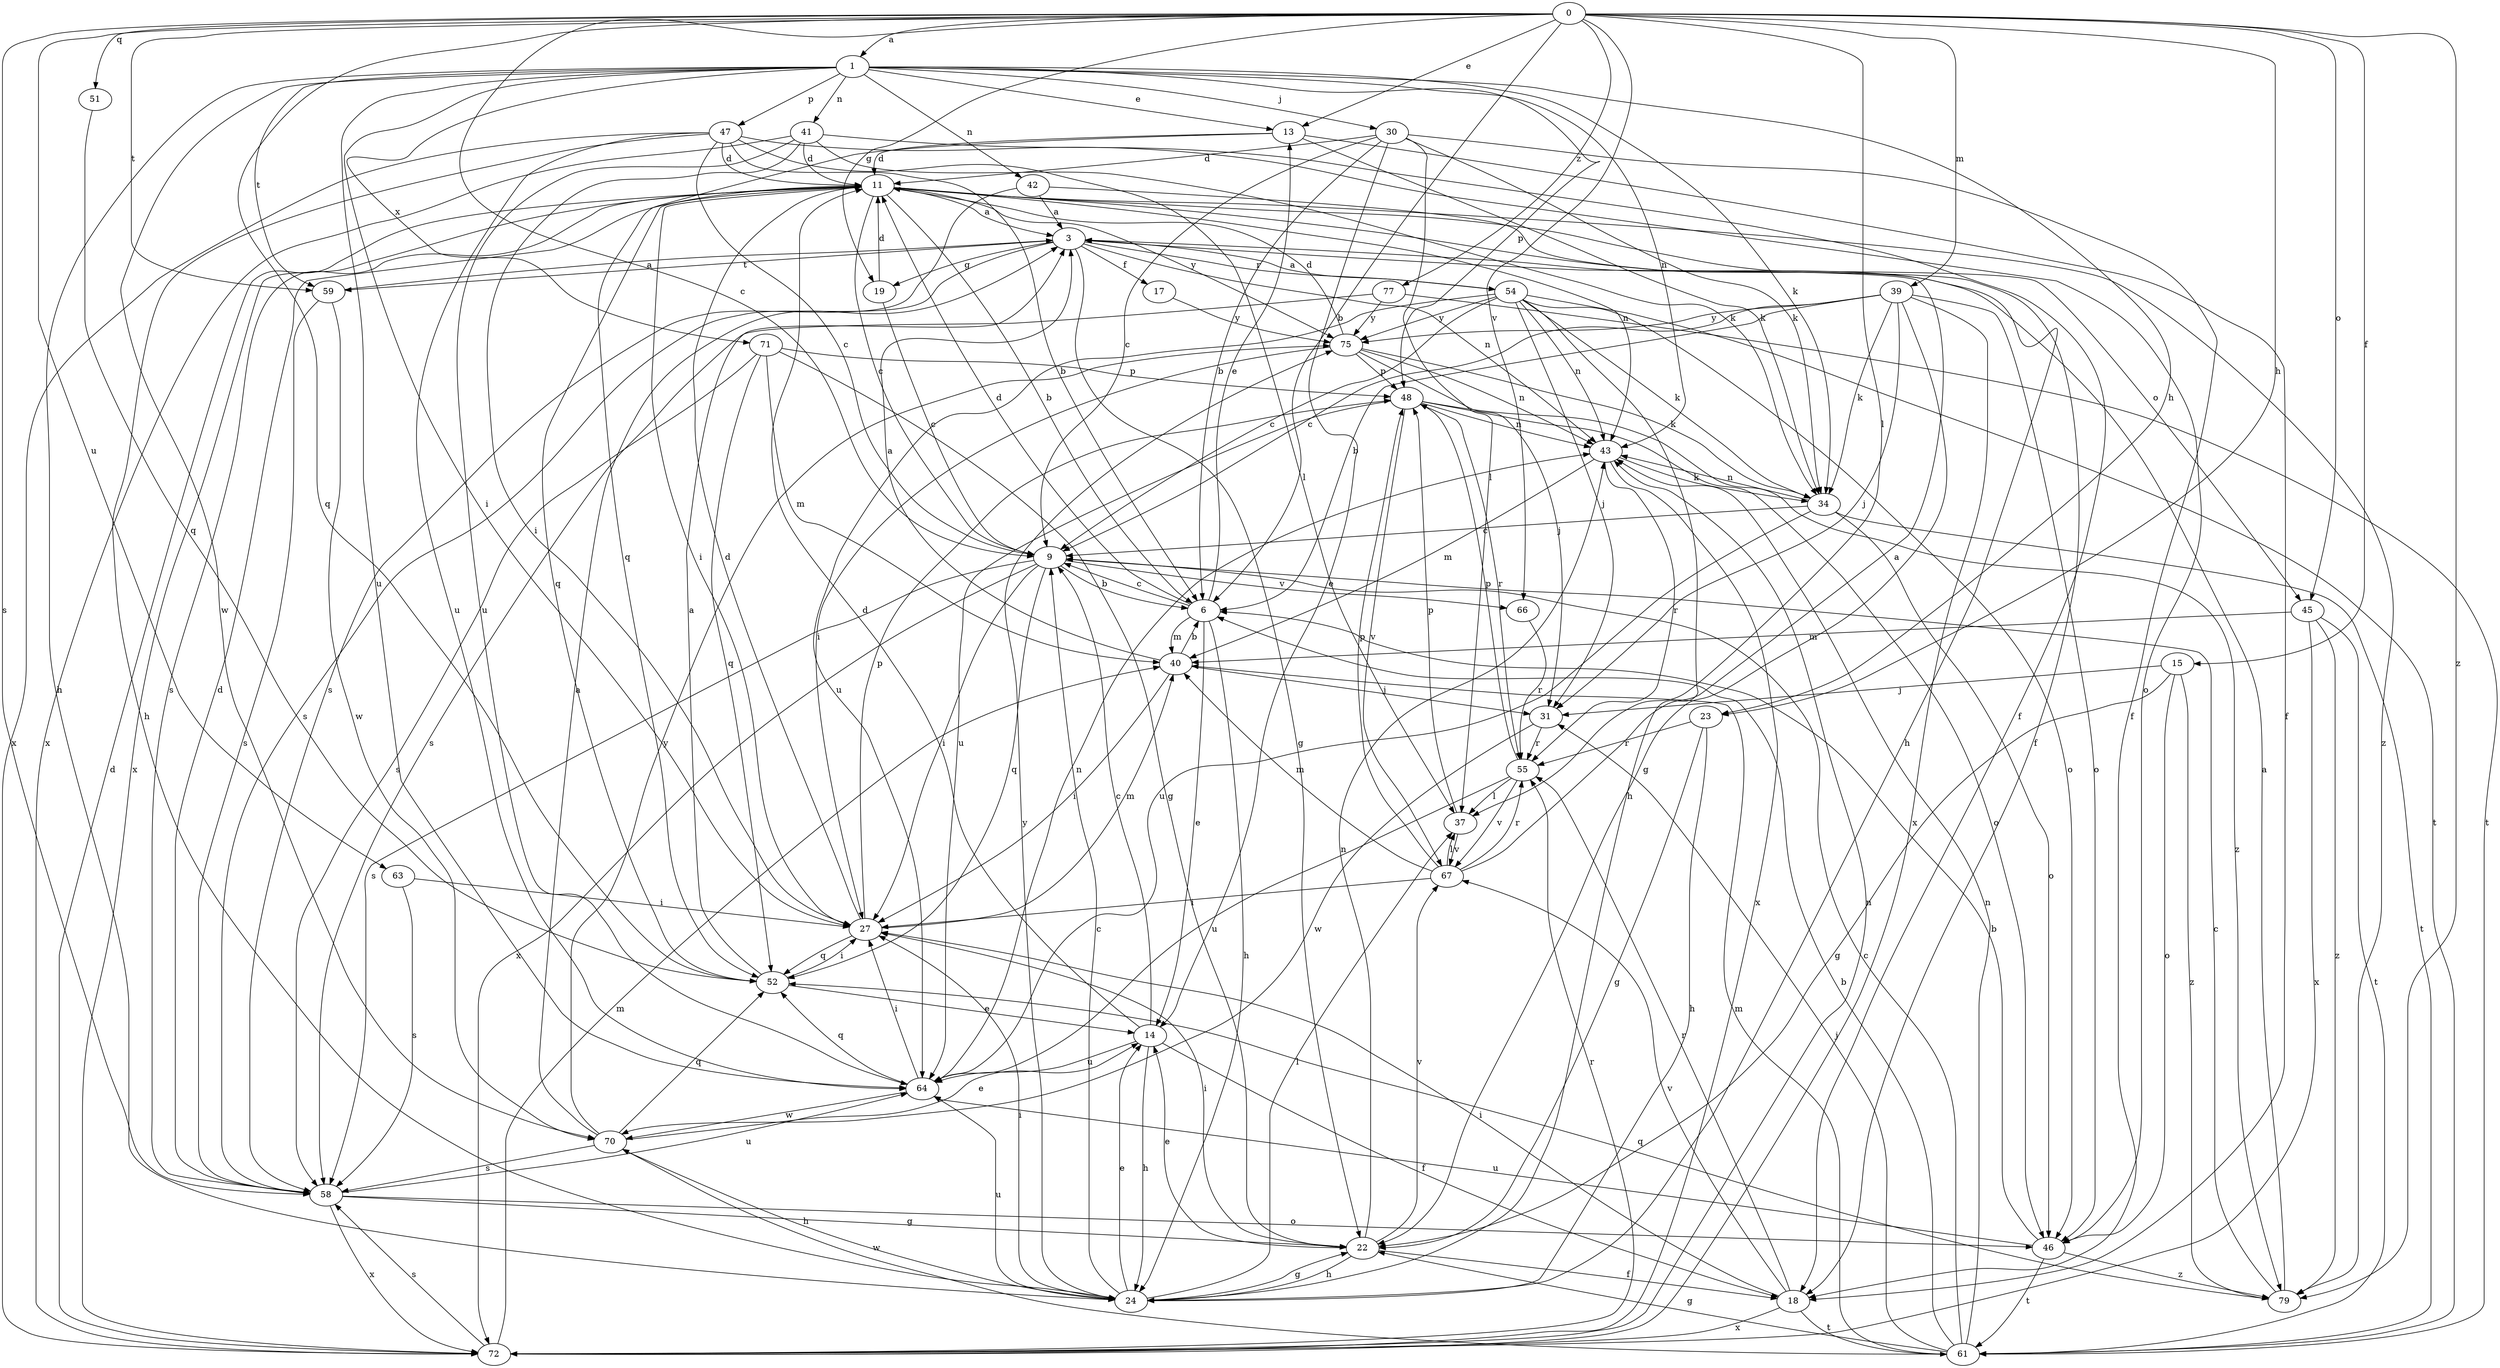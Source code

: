 strict digraph  {
0;
1;
3;
6;
9;
11;
13;
14;
15;
17;
18;
19;
22;
23;
24;
27;
30;
31;
34;
37;
39;
40;
41;
42;
43;
45;
46;
47;
48;
51;
52;
54;
55;
58;
59;
61;
63;
64;
66;
67;
70;
71;
72;
75;
77;
79;
0 -> 1  [label=a];
0 -> 6  [label=b];
0 -> 9  [label=c];
0 -> 13  [label=e];
0 -> 15  [label=f];
0 -> 19  [label=g];
0 -> 23  [label=h];
0 -> 37  [label=l];
0 -> 39  [label=m];
0 -> 45  [label=o];
0 -> 51  [label=q];
0 -> 52  [label=q];
0 -> 58  [label=s];
0 -> 59  [label=t];
0 -> 63  [label=u];
0 -> 66  [label=v];
0 -> 77  [label=z];
0 -> 79  [label=z];
1 -> 13  [label=e];
1 -> 23  [label=h];
1 -> 24  [label=h];
1 -> 27  [label=i];
1 -> 30  [label=j];
1 -> 34  [label=k];
1 -> 41  [label=n];
1 -> 42  [label=n];
1 -> 43  [label=n];
1 -> 47  [label=p];
1 -> 48  [label=p];
1 -> 59  [label=t];
1 -> 64  [label=u];
1 -> 70  [label=w];
1 -> 71  [label=x];
3 -> 17  [label=f];
3 -> 19  [label=g];
3 -> 22  [label=g];
3 -> 43  [label=n];
3 -> 54  [label=r];
3 -> 58  [label=s];
3 -> 59  [label=t];
6 -> 9  [label=c];
6 -> 11  [label=d];
6 -> 13  [label=e];
6 -> 14  [label=e];
6 -> 24  [label=h];
6 -> 40  [label=m];
9 -> 6  [label=b];
9 -> 27  [label=i];
9 -> 52  [label=q];
9 -> 58  [label=s];
9 -> 66  [label=v];
9 -> 72  [label=x];
11 -> 3  [label=a];
11 -> 6  [label=b];
11 -> 9  [label=c];
11 -> 18  [label=f];
11 -> 27  [label=i];
11 -> 43  [label=n];
11 -> 45  [label=o];
11 -> 52  [label=q];
11 -> 58  [label=s];
11 -> 72  [label=x];
11 -> 75  [label=y];
11 -> 79  [label=z];
13 -> 11  [label=d];
13 -> 18  [label=f];
13 -> 34  [label=k];
13 -> 52  [label=q];
14 -> 9  [label=c];
14 -> 11  [label=d];
14 -> 18  [label=f];
14 -> 24  [label=h];
14 -> 64  [label=u];
15 -> 22  [label=g];
15 -> 31  [label=j];
15 -> 46  [label=o];
15 -> 79  [label=z];
17 -> 75  [label=y];
18 -> 27  [label=i];
18 -> 55  [label=r];
18 -> 61  [label=t];
18 -> 67  [label=v];
18 -> 72  [label=x];
19 -> 9  [label=c];
19 -> 11  [label=d];
22 -> 14  [label=e];
22 -> 18  [label=f];
22 -> 24  [label=h];
22 -> 27  [label=i];
22 -> 43  [label=n];
22 -> 67  [label=v];
23 -> 22  [label=g];
23 -> 24  [label=h];
23 -> 55  [label=r];
24 -> 9  [label=c];
24 -> 14  [label=e];
24 -> 22  [label=g];
24 -> 27  [label=i];
24 -> 37  [label=l];
24 -> 64  [label=u];
24 -> 75  [label=y];
27 -> 11  [label=d];
27 -> 40  [label=m];
27 -> 48  [label=p];
27 -> 52  [label=q];
30 -> 6  [label=b];
30 -> 9  [label=c];
30 -> 11  [label=d];
30 -> 14  [label=e];
30 -> 18  [label=f];
30 -> 34  [label=k];
30 -> 37  [label=l];
31 -> 55  [label=r];
31 -> 70  [label=w];
34 -> 9  [label=c];
34 -> 43  [label=n];
34 -> 46  [label=o];
34 -> 61  [label=t];
34 -> 64  [label=u];
37 -> 48  [label=p];
37 -> 67  [label=v];
39 -> 6  [label=b];
39 -> 9  [label=c];
39 -> 22  [label=g];
39 -> 31  [label=j];
39 -> 34  [label=k];
39 -> 46  [label=o];
39 -> 72  [label=x];
39 -> 75  [label=y];
40 -> 3  [label=a];
40 -> 6  [label=b];
40 -> 27  [label=i];
40 -> 31  [label=j];
41 -> 11  [label=d];
41 -> 18  [label=f];
41 -> 27  [label=i];
41 -> 34  [label=k];
41 -> 64  [label=u];
41 -> 72  [label=x];
42 -> 3  [label=a];
42 -> 24  [label=h];
42 -> 58  [label=s];
43 -> 34  [label=k];
43 -> 40  [label=m];
43 -> 55  [label=r];
43 -> 72  [label=x];
45 -> 40  [label=m];
45 -> 61  [label=t];
45 -> 72  [label=x];
45 -> 79  [label=z];
46 -> 6  [label=b];
46 -> 61  [label=t];
46 -> 64  [label=u];
46 -> 79  [label=z];
47 -> 6  [label=b];
47 -> 9  [label=c];
47 -> 11  [label=d];
47 -> 24  [label=h];
47 -> 37  [label=l];
47 -> 46  [label=o];
47 -> 64  [label=u];
47 -> 72  [label=x];
48 -> 43  [label=n];
48 -> 46  [label=o];
48 -> 55  [label=r];
48 -> 64  [label=u];
48 -> 67  [label=v];
48 -> 79  [label=z];
51 -> 52  [label=q];
52 -> 3  [label=a];
52 -> 14  [label=e];
52 -> 27  [label=i];
54 -> 3  [label=a];
54 -> 9  [label=c];
54 -> 24  [label=h];
54 -> 31  [label=j];
54 -> 34  [label=k];
54 -> 43  [label=n];
54 -> 46  [label=o];
54 -> 61  [label=t];
54 -> 64  [label=u];
54 -> 75  [label=y];
55 -> 37  [label=l];
55 -> 48  [label=p];
55 -> 64  [label=u];
55 -> 67  [label=v];
58 -> 11  [label=d];
58 -> 22  [label=g];
58 -> 46  [label=o];
58 -> 64  [label=u];
58 -> 72  [label=x];
59 -> 3  [label=a];
59 -> 58  [label=s];
59 -> 70  [label=w];
61 -> 6  [label=b];
61 -> 9  [label=c];
61 -> 22  [label=g];
61 -> 31  [label=j];
61 -> 40  [label=m];
61 -> 43  [label=n];
61 -> 70  [label=w];
63 -> 27  [label=i];
63 -> 58  [label=s];
64 -> 27  [label=i];
64 -> 43  [label=n];
64 -> 52  [label=q];
64 -> 70  [label=w];
66 -> 55  [label=r];
67 -> 3  [label=a];
67 -> 27  [label=i];
67 -> 37  [label=l];
67 -> 40  [label=m];
67 -> 48  [label=p];
67 -> 55  [label=r];
70 -> 3  [label=a];
70 -> 14  [label=e];
70 -> 24  [label=h];
70 -> 52  [label=q];
70 -> 58  [label=s];
70 -> 75  [label=y];
71 -> 22  [label=g];
71 -> 40  [label=m];
71 -> 48  [label=p];
71 -> 52  [label=q];
71 -> 58  [label=s];
72 -> 11  [label=d];
72 -> 40  [label=m];
72 -> 43  [label=n];
72 -> 55  [label=r];
72 -> 58  [label=s];
75 -> 11  [label=d];
75 -> 27  [label=i];
75 -> 31  [label=j];
75 -> 34  [label=k];
75 -> 43  [label=n];
75 -> 48  [label=p];
77 -> 58  [label=s];
77 -> 61  [label=t];
77 -> 75  [label=y];
79 -> 3  [label=a];
79 -> 9  [label=c];
79 -> 52  [label=q];
}
